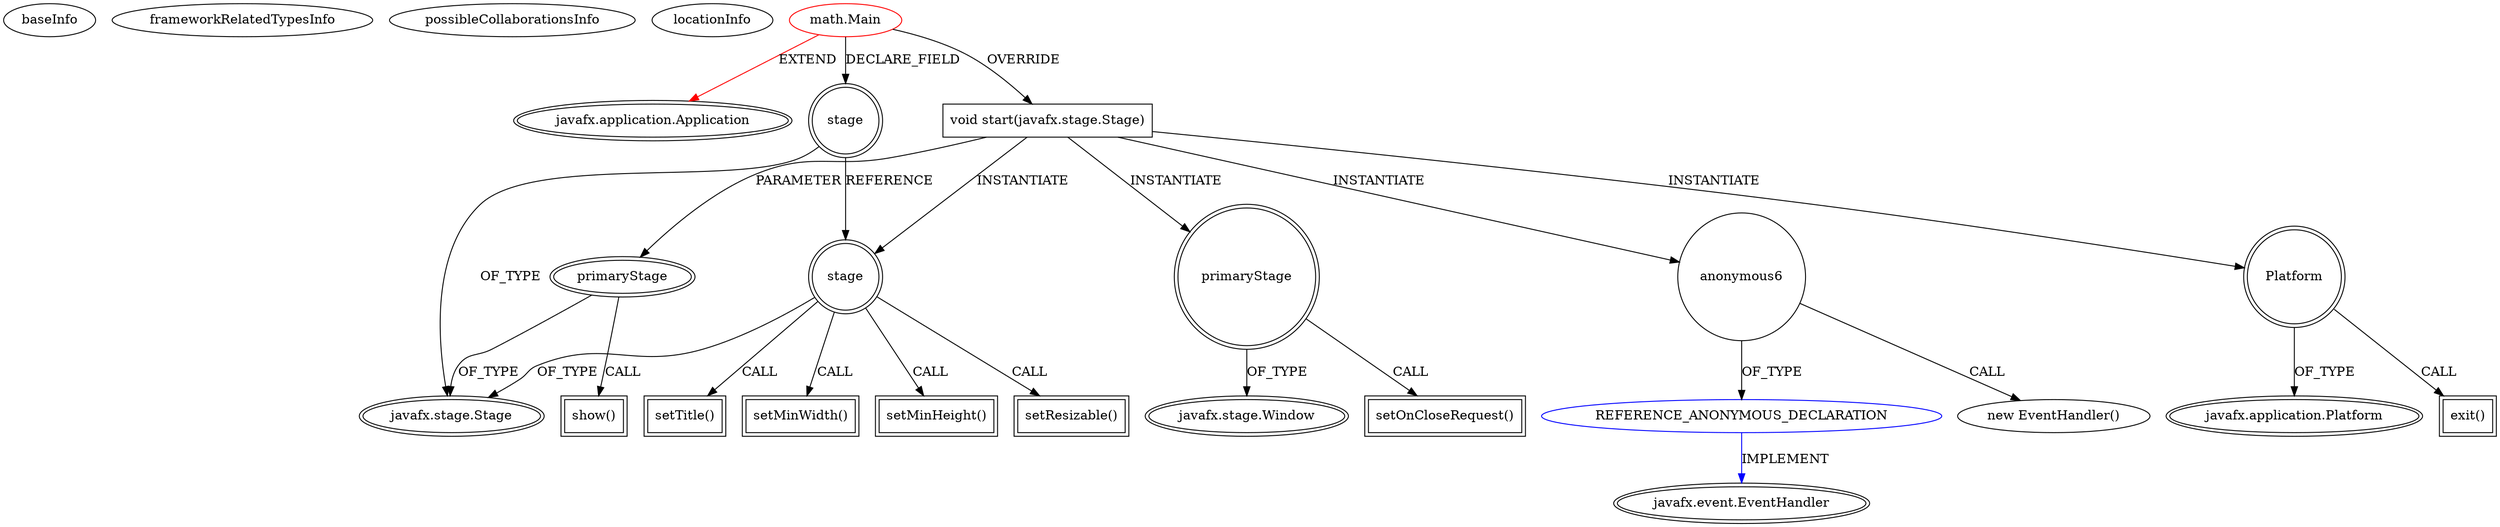 digraph {
baseInfo[graphId=1990,category="extension_graph",isAnonymous=false,possibleRelation=true]
frameworkRelatedTypesInfo[0="javafx.application.Application"]
possibleCollaborationsInfo[0="1990~OVERRIDING_METHOD_DECLARATION-INSTANTIATION-~javafx.application.Application ~javafx.event.EventHandler ~false~true"]
locationInfo[projectName="baodvu-MATH2605",filePath="/baodvu-MATH2605/LinearAlgebra-master/src/math/Main.java",contextSignature="Main",graphId="1990"]
0[label="math.Main",vertexType="ROOT_CLIENT_CLASS_DECLARATION",isFrameworkType=false,color=red]
1[label="javafx.application.Application",vertexType="FRAMEWORK_CLASS_TYPE",isFrameworkType=true,peripheries=2]
2[label="stage",vertexType="FIELD_DECLARATION",isFrameworkType=true,peripheries=2,shape=circle]
3[label="javafx.stage.Stage",vertexType="FRAMEWORK_CLASS_TYPE",isFrameworkType=true,peripheries=2]
4[label="void start(javafx.stage.Stage)",vertexType="OVERRIDING_METHOD_DECLARATION",isFrameworkType=false,shape=box]
5[label="primaryStage",vertexType="PARAMETER_DECLARATION",isFrameworkType=true,peripheries=2]
7[label="stage",vertexType="VARIABLE_EXPRESION",isFrameworkType=true,peripheries=2,shape=circle]
8[label="setTitle()",vertexType="INSIDE_CALL",isFrameworkType=true,peripheries=2,shape=box]
11[label="setMinWidth()",vertexType="INSIDE_CALL",isFrameworkType=true,peripheries=2,shape=box]
13[label="setMinHeight()",vertexType="INSIDE_CALL",isFrameworkType=true,peripheries=2,shape=box]
15[label="setResizable()",vertexType="INSIDE_CALL",isFrameworkType=true,peripheries=2,shape=box]
17[label="show()",vertexType="INSIDE_CALL",isFrameworkType=true,peripheries=2,shape=box]
18[label="primaryStage",vertexType="VARIABLE_EXPRESION",isFrameworkType=true,peripheries=2,shape=circle]
20[label="javafx.stage.Window",vertexType="FRAMEWORK_CLASS_TYPE",isFrameworkType=true,peripheries=2]
19[label="setOnCloseRequest()",vertexType="INSIDE_CALL",isFrameworkType=true,peripheries=2,shape=box]
22[label="anonymous6",vertexType="VARIABLE_EXPRESION",isFrameworkType=false,shape=circle]
23[label="REFERENCE_ANONYMOUS_DECLARATION",vertexType="REFERENCE_ANONYMOUS_DECLARATION",isFrameworkType=false,color=blue]
24[label="javafx.event.EventHandler",vertexType="FRAMEWORK_INTERFACE_TYPE",isFrameworkType=true,peripheries=2]
21[label="new EventHandler()",vertexType="CONSTRUCTOR_CALL",isFrameworkType=false]
25[label="Platform",vertexType="VARIABLE_EXPRESION",isFrameworkType=true,peripheries=2,shape=circle]
27[label="javafx.application.Platform",vertexType="FRAMEWORK_CLASS_TYPE",isFrameworkType=true,peripheries=2]
26[label="exit()",vertexType="INSIDE_CALL",isFrameworkType=true,peripheries=2,shape=box]
0->1[label="EXTEND",color=red]
0->2[label="DECLARE_FIELD"]
2->3[label="OF_TYPE"]
0->4[label="OVERRIDE"]
5->3[label="OF_TYPE"]
4->5[label="PARAMETER"]
4->7[label="INSTANTIATE"]
2->7[label="REFERENCE"]
7->3[label="OF_TYPE"]
7->8[label="CALL"]
7->11[label="CALL"]
7->13[label="CALL"]
7->15[label="CALL"]
5->17[label="CALL"]
4->18[label="INSTANTIATE"]
18->20[label="OF_TYPE"]
18->19[label="CALL"]
4->22[label="INSTANTIATE"]
23->24[label="IMPLEMENT",color=blue]
22->23[label="OF_TYPE"]
22->21[label="CALL"]
4->25[label="INSTANTIATE"]
25->27[label="OF_TYPE"]
25->26[label="CALL"]
}

